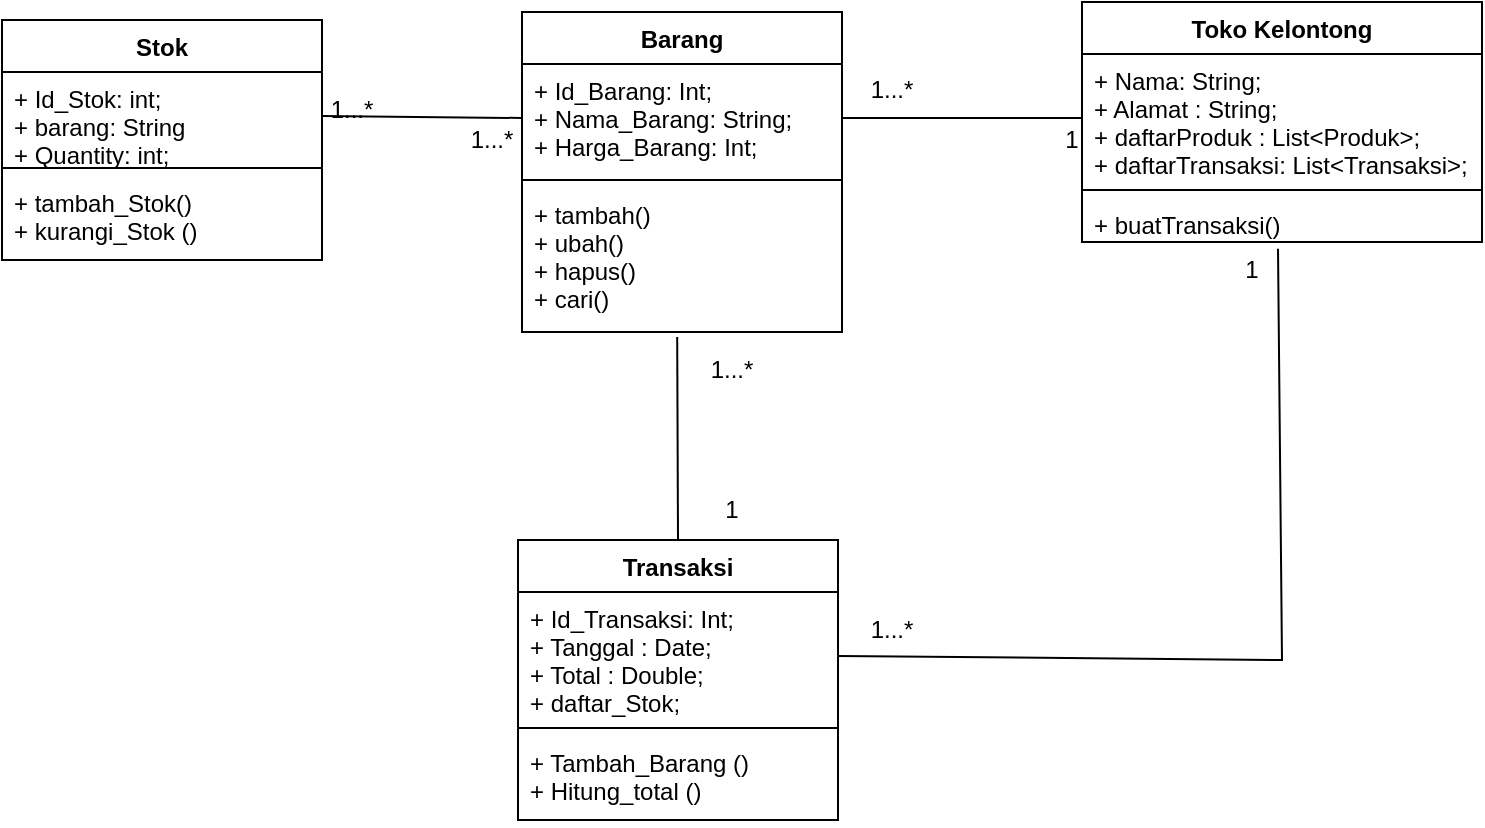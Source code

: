 <mxfile version="20.8.16" type="device"><diagram name="Page-1" id="m-57AQHbnn_VH8tRsK9u"><mxGraphModel dx="780" dy="542" grid="1" gridSize="10" guides="1" tooltips="1" connect="1" arrows="1" fold="1" page="1" pageScale="1" pageWidth="850" pageHeight="1100" math="0" shadow="0"><root><mxCell id="0"/><mxCell id="1" parent="0"/><mxCell id="8euHqItXjNT91LwEZsx--5" value="Toko Kelontong" style="swimlane;fontStyle=1;align=center;verticalAlign=top;childLayout=stackLayout;horizontal=1;startSize=26;horizontalStack=0;resizeParent=1;resizeParentMax=0;resizeLast=0;collapsible=1;marginBottom=0;" parent="1" vertex="1"><mxGeometry x="560" y="61" width="200" height="120" as="geometry"/></mxCell><mxCell id="8euHqItXjNT91LwEZsx--6" value="+ Nama: String;&#10;+ Alamat : String;&#10;+ daftarProduk : List&lt;Produk&gt;;&#10;+ daftarTransaksi: List&lt;Transaksi&gt;;" style="text;strokeColor=none;fillColor=none;align=left;verticalAlign=top;spacingLeft=4;spacingRight=4;overflow=hidden;rotatable=0;points=[[0,0.5],[1,0.5]];portConstraint=eastwest;" parent="8euHqItXjNT91LwEZsx--5" vertex="1"><mxGeometry y="26" width="200" height="64" as="geometry"/></mxCell><mxCell id="8euHqItXjNT91LwEZsx--7" value="" style="line;strokeWidth=1;fillColor=none;align=left;verticalAlign=middle;spacingTop=-1;spacingLeft=3;spacingRight=3;rotatable=0;labelPosition=right;points=[];portConstraint=eastwest;strokeColor=inherit;" parent="8euHqItXjNT91LwEZsx--5" vertex="1"><mxGeometry y="90" width="200" height="8" as="geometry"/></mxCell><mxCell id="8euHqItXjNT91LwEZsx--8" value="+ buatTransaksi()" style="text;strokeColor=none;fillColor=none;align=left;verticalAlign=top;spacingLeft=4;spacingRight=4;overflow=hidden;rotatable=0;points=[[0,0.5],[1,0.5]];portConstraint=eastwest;" parent="8euHqItXjNT91LwEZsx--5" vertex="1"><mxGeometry y="98" width="200" height="22" as="geometry"/></mxCell><mxCell id="8euHqItXjNT91LwEZsx--13" value="Transaksi" style="swimlane;fontStyle=1;align=center;verticalAlign=top;childLayout=stackLayout;horizontal=1;startSize=26;horizontalStack=0;resizeParent=1;resizeParentMax=0;resizeLast=0;collapsible=1;marginBottom=0;" parent="1" vertex="1"><mxGeometry x="278" y="330" width="160" height="140" as="geometry"/></mxCell><mxCell id="8euHqItXjNT91LwEZsx--14" value="+ Id_Transaksi: Int;&#10;+ Tanggal : Date;&#10;+ Total : Double;&#10;+ daftar_Stok;" style="text;strokeColor=none;fillColor=none;align=left;verticalAlign=top;spacingLeft=4;spacingRight=4;overflow=hidden;rotatable=0;points=[[0,0.5],[1,0.5]];portConstraint=eastwest;" parent="8euHqItXjNT91LwEZsx--13" vertex="1"><mxGeometry y="26" width="160" height="64" as="geometry"/></mxCell><mxCell id="8euHqItXjNT91LwEZsx--15" value="" style="line;strokeWidth=1;fillColor=none;align=left;verticalAlign=middle;spacingTop=-1;spacingLeft=3;spacingRight=3;rotatable=0;labelPosition=right;points=[];portConstraint=eastwest;strokeColor=inherit;" parent="8euHqItXjNT91LwEZsx--13" vertex="1"><mxGeometry y="90" width="160" height="8" as="geometry"/></mxCell><mxCell id="8euHqItXjNT91LwEZsx--16" value="+ Tambah_Barang ()&#10;+ Hitung_total ()" style="text;strokeColor=none;fillColor=none;align=left;verticalAlign=top;spacingLeft=4;spacingRight=4;overflow=hidden;rotatable=0;points=[[0,0.5],[1,0.5]];portConstraint=eastwest;" parent="8euHqItXjNT91LwEZsx--13" vertex="1"><mxGeometry y="98" width="160" height="42" as="geometry"/></mxCell><mxCell id="8euHqItXjNT91LwEZsx--17" value="Barang" style="swimlane;fontStyle=1;align=center;verticalAlign=top;childLayout=stackLayout;horizontal=1;startSize=26;horizontalStack=0;resizeParent=1;resizeParentMax=0;resizeLast=0;collapsible=1;marginBottom=0;" parent="1" vertex="1"><mxGeometry x="280" y="66" width="160" height="160" as="geometry"/></mxCell><mxCell id="8euHqItXjNT91LwEZsx--18" value="+ Id_Barang: Int;&#10;+ Nama_Barang: String;&#10;+ Harga_Barang: Int;" style="text;strokeColor=none;fillColor=none;align=left;verticalAlign=top;spacingLeft=4;spacingRight=4;overflow=hidden;rotatable=0;points=[[0,0.5],[1,0.5]];portConstraint=eastwest;" parent="8euHqItXjNT91LwEZsx--17" vertex="1"><mxGeometry y="26" width="160" height="54" as="geometry"/></mxCell><mxCell id="8euHqItXjNT91LwEZsx--19" value="" style="line;strokeWidth=1;fillColor=none;align=left;verticalAlign=middle;spacingTop=-1;spacingLeft=3;spacingRight=3;rotatable=0;labelPosition=right;points=[];portConstraint=eastwest;strokeColor=inherit;" parent="8euHqItXjNT91LwEZsx--17" vertex="1"><mxGeometry y="80" width="160" height="8" as="geometry"/></mxCell><mxCell id="8euHqItXjNT91LwEZsx--20" value="+ tambah()&#10;+ ubah()&#10;+ hapus()&#10;+ cari()" style="text;strokeColor=none;fillColor=none;align=left;verticalAlign=top;spacingLeft=4;spacingRight=4;overflow=hidden;rotatable=0;points=[[0,0.5],[1,0.5]];portConstraint=eastwest;" parent="8euHqItXjNT91LwEZsx--17" vertex="1"><mxGeometry y="88" width="160" height="72" as="geometry"/></mxCell><mxCell id="8euHqItXjNT91LwEZsx--26" value="Stok" style="swimlane;fontStyle=1;align=center;verticalAlign=top;childLayout=stackLayout;horizontal=1;startSize=26;horizontalStack=0;resizeParent=1;resizeParentMax=0;resizeLast=0;collapsible=1;marginBottom=0;" parent="1" vertex="1"><mxGeometry x="20" y="70" width="160" height="120" as="geometry"/></mxCell><mxCell id="8euHqItXjNT91LwEZsx--27" value="+ Id_Stok: int;&#10;+ barang: String&#10;+ Quantity: int;" style="text;strokeColor=none;fillColor=none;align=left;verticalAlign=top;spacingLeft=4;spacingRight=4;overflow=hidden;rotatable=0;points=[[0,0.5],[1,0.5]];portConstraint=eastwest;" parent="8euHqItXjNT91LwEZsx--26" vertex="1"><mxGeometry y="26" width="160" height="44" as="geometry"/></mxCell><mxCell id="8euHqItXjNT91LwEZsx--28" value="" style="line;strokeWidth=1;fillColor=none;align=left;verticalAlign=middle;spacingTop=-1;spacingLeft=3;spacingRight=3;rotatable=0;labelPosition=right;points=[];portConstraint=eastwest;strokeColor=inherit;" parent="8euHqItXjNT91LwEZsx--26" vertex="1"><mxGeometry y="70" width="160" height="8" as="geometry"/></mxCell><mxCell id="8euHqItXjNT91LwEZsx--29" value="+ tambah_Stok()&#10;+ kurangi_Stok ()" style="text;strokeColor=none;fillColor=none;align=left;verticalAlign=top;spacingLeft=4;spacingRight=4;overflow=hidden;rotatable=0;points=[[0,0.5],[1,0.5]];portConstraint=eastwest;" parent="8euHqItXjNT91LwEZsx--26" vertex="1"><mxGeometry y="78" width="160" height="42" as="geometry"/></mxCell><mxCell id="nRK1ILmehv5LSSNIY1Gl-2" value="" style="endArrow=none;html=1;rounded=0;entryX=1;entryY=0.5;entryDx=0;entryDy=0;exitX=0;exitY=0.5;exitDx=0;exitDy=0;" edge="1" parent="1" source="8euHqItXjNT91LwEZsx--6" target="8euHqItXjNT91LwEZsx--18"><mxGeometry width="50" height="50" relative="1" as="geometry"><mxPoint x="380" y="310" as="sourcePoint"/><mxPoint x="430" y="260" as="targetPoint"/></mxGeometry></mxCell><mxCell id="nRK1ILmehv5LSSNIY1Gl-3" value="" style="endArrow=none;html=1;rounded=0;entryX=1;entryY=0.5;entryDx=0;entryDy=0;exitX=0;exitY=0.5;exitDx=0;exitDy=0;" edge="1" parent="1" source="8euHqItXjNT91LwEZsx--18" target="8euHqItXjNT91LwEZsx--27"><mxGeometry width="50" height="50" relative="1" as="geometry"><mxPoint x="380" y="310" as="sourcePoint"/><mxPoint x="430" y="260" as="targetPoint"/></mxGeometry></mxCell><mxCell id="nRK1ILmehv5LSSNIY1Gl-4" value="1...*" style="text;html=1;strokeColor=none;fillColor=none;align=center;verticalAlign=middle;whiteSpace=wrap;rounded=0;" vertex="1" parent="1"><mxGeometry x="180" y="110" width="30" height="10" as="geometry"/></mxCell><mxCell id="nRK1ILmehv5LSSNIY1Gl-5" value="1...*" style="text;html=1;strokeColor=none;fillColor=none;align=center;verticalAlign=middle;whiteSpace=wrap;rounded=0;" vertex="1" parent="1"><mxGeometry x="250" y="125" width="30" height="10" as="geometry"/></mxCell><mxCell id="nRK1ILmehv5LSSNIY1Gl-7" value="" style="endArrow=none;html=1;rounded=0;exitX=0.5;exitY=0;exitDx=0;exitDy=0;entryX=0.485;entryY=1.035;entryDx=0;entryDy=0;entryPerimeter=0;" edge="1" parent="1" source="8euHqItXjNT91LwEZsx--13" target="8euHqItXjNT91LwEZsx--20"><mxGeometry width="50" height="50" relative="1" as="geometry"><mxPoint x="570" y="129" as="sourcePoint"/><mxPoint x="340" y="250" as="targetPoint"/></mxGeometry></mxCell><mxCell id="nRK1ILmehv5LSSNIY1Gl-8" value="1...*" style="text;html=1;strokeColor=none;fillColor=none;align=center;verticalAlign=middle;whiteSpace=wrap;rounded=0;" vertex="1" parent="1"><mxGeometry x="450" y="100" width="30" height="10" as="geometry"/></mxCell><mxCell id="nRK1ILmehv5LSSNIY1Gl-9" value="1...*" style="text;html=1;strokeColor=none;fillColor=none;align=center;verticalAlign=middle;whiteSpace=wrap;rounded=0;" vertex="1" parent="1"><mxGeometry x="370" y="240" width="30" height="10" as="geometry"/></mxCell><mxCell id="nRK1ILmehv5LSSNIY1Gl-11" value="1" style="text;html=1;strokeColor=none;fillColor=none;align=center;verticalAlign=middle;whiteSpace=wrap;rounded=0;" vertex="1" parent="1"><mxGeometry x="370" y="310" width="30" height="10" as="geometry"/></mxCell><mxCell id="nRK1ILmehv5LSSNIY1Gl-12" value="1" style="text;html=1;strokeColor=none;fillColor=none;align=center;verticalAlign=middle;whiteSpace=wrap;rounded=0;" vertex="1" parent="1"><mxGeometry x="540" y="125" width="30" height="10" as="geometry"/></mxCell><mxCell id="nRK1ILmehv5LSSNIY1Gl-13" value="" style="endArrow=none;html=1;rounded=0;exitX=1;exitY=0.5;exitDx=0;exitDy=0;entryX=0.49;entryY=1.152;entryDx=0;entryDy=0;entryPerimeter=0;" edge="1" parent="1" source="8euHqItXjNT91LwEZsx--14" target="8euHqItXjNT91LwEZsx--8"><mxGeometry width="50" height="50" relative="1" as="geometry"><mxPoint x="368" y="340" as="sourcePoint"/><mxPoint x="367.6" y="238.52" as="targetPoint"/><Array as="points"><mxPoint x="660" y="390"/></Array></mxGeometry></mxCell><mxCell id="nRK1ILmehv5LSSNIY1Gl-15" value="1" style="text;html=1;strokeColor=none;fillColor=none;align=center;verticalAlign=middle;whiteSpace=wrap;rounded=0;" vertex="1" parent="1"><mxGeometry x="630" y="190" width="30" height="10" as="geometry"/></mxCell><mxCell id="nRK1ILmehv5LSSNIY1Gl-16" value="1...*" style="text;html=1;strokeColor=none;fillColor=none;align=center;verticalAlign=middle;whiteSpace=wrap;rounded=0;" vertex="1" parent="1"><mxGeometry x="450" y="370" width="30" height="10" as="geometry"/></mxCell></root></mxGraphModel></diagram></mxfile>